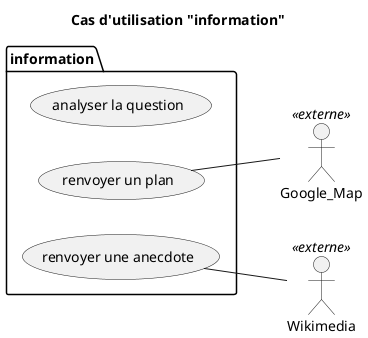 @startuml 03_UC_information
title Cas d'utilisation "information"

package information{
    left to right direction
    (analyser la question) as analyse
    (renvoyer un plan) as map
    (renvoyer une anecdote) as story
}
actor Google_Map <<externe>>
actor Wikimedia <<externe>>

map -- Google_Map
story -- Wikimedia



@enduml